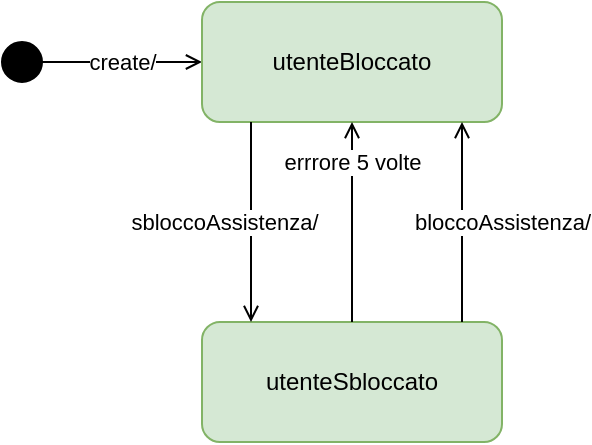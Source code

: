 <mxfile version="21.3.4" type="github">
  <diagram name="Pagina-1" id="ZDK_hONH9NvYs_AdJ42P">
    <mxGraphModel dx="1050" dy="542" grid="1" gridSize="10" guides="1" tooltips="1" connect="1" arrows="1" fold="1" page="1" pageScale="1" pageWidth="827" pageHeight="1169" math="0" shadow="0">
      <root>
        <mxCell id="0" />
        <mxCell id="1" parent="0" />
        <mxCell id="87MTOX2J1gJNZBFF_QMD-1" value="" style="ellipse;whiteSpace=wrap;html=1;aspect=fixed;fillColor=#000000;" parent="1" vertex="1">
          <mxGeometry x="50" y="90" width="20" height="20" as="geometry" />
        </mxCell>
        <mxCell id="87MTOX2J1gJNZBFF_QMD-2" value="create/" style="endArrow=open;html=1;rounded=0;exitX=1;exitY=0.5;exitDx=0;exitDy=0;entryX=0;entryY=0.5;entryDx=0;entryDy=0;endFill=0;" parent="1" target="87MTOX2J1gJNZBFF_QMD-3" edge="1">
          <mxGeometry width="50" height="50" relative="1" as="geometry">
            <mxPoint x="70" y="100" as="sourcePoint" />
            <mxPoint x="220" y="105" as="targetPoint" />
          </mxGeometry>
        </mxCell>
        <mxCell id="87MTOX2J1gJNZBFF_QMD-3" value="utenteBloccato" style="rounded=1;whiteSpace=wrap;html=1;fillColor=#d5e8d4;strokeColor=#82b366;" parent="1" vertex="1">
          <mxGeometry x="150" y="70" width="150" height="60" as="geometry" />
        </mxCell>
        <mxCell id="87MTOX2J1gJNZBFF_QMD-4" value="utenteSbloccato" style="rounded=1;whiteSpace=wrap;html=1;fillColor=#d5e8d4;strokeColor=#82b366;" parent="1" vertex="1">
          <mxGeometry x="150" y="230" width="150" height="60" as="geometry" />
        </mxCell>
        <mxCell id="87MTOX2J1gJNZBFF_QMD-5" value="sbloccoAssistenza/" style="endArrow=open;html=1;rounded=0;exitX=0.25;exitY=1;exitDx=0;exitDy=0;entryX=0.25;entryY=0;entryDx=0;entryDy=0;endFill=0;" parent="1" edge="1">
          <mxGeometry y="-14" width="50" height="50" relative="1" as="geometry">
            <mxPoint x="174.5" y="130" as="sourcePoint" />
            <mxPoint x="174.5" y="230" as="targetPoint" />
            <mxPoint as="offset" />
          </mxGeometry>
        </mxCell>
        <mxCell id="87MTOX2J1gJNZBFF_QMD-6" value="bloccoAssistenza/" style="endArrow=open;html=1;rounded=0;exitX=0.75;exitY=0;exitDx=0;exitDy=0;entryX=0.75;entryY=1;entryDx=0;entryDy=0;endFill=0;" parent="1" edge="1">
          <mxGeometry y="-20" width="50" height="50" relative="1" as="geometry">
            <mxPoint x="280" y="230" as="sourcePoint" />
            <mxPoint x="280" y="130" as="targetPoint" />
            <mxPoint as="offset" />
          </mxGeometry>
        </mxCell>
        <mxCell id="EUJi-AoEZg1uHqaKI_hI-2" value="errrore 5 volte" style="endArrow=open;html=1;rounded=0;endFill=0;entryX=0.5;entryY=1;entryDx=0;entryDy=0;exitX=0.5;exitY=0;exitDx=0;exitDy=0;" parent="1" source="87MTOX2J1gJNZBFF_QMD-4" target="87MTOX2J1gJNZBFF_QMD-3" edge="1">
          <mxGeometry x="0.6" width="50" height="50" relative="1" as="geometry">
            <mxPoint x="410" y="210" as="sourcePoint" />
            <mxPoint x="560" y="260" as="targetPoint" />
            <Array as="points">
              <mxPoint x="225" y="200" />
            </Array>
            <mxPoint as="offset" />
          </mxGeometry>
        </mxCell>
      </root>
    </mxGraphModel>
  </diagram>
</mxfile>
